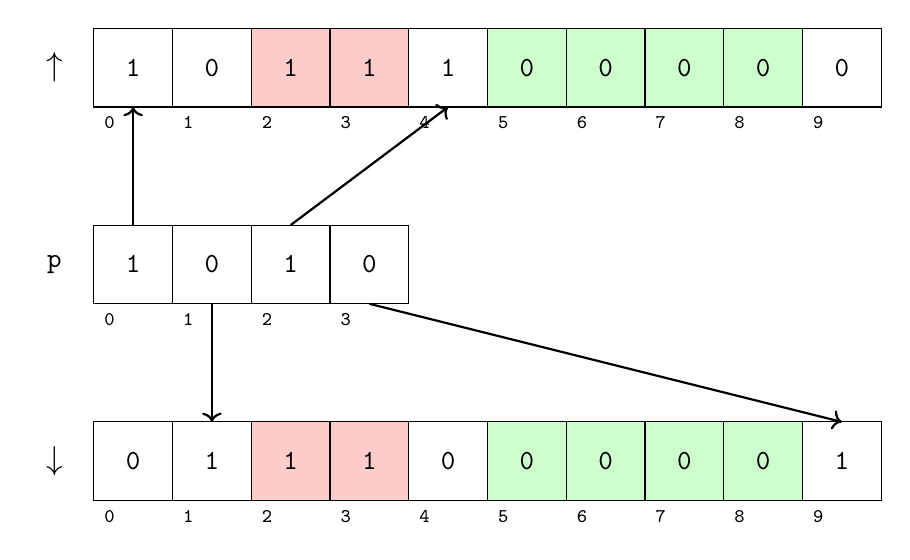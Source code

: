 \usetikzlibrary{shapes.geometric}

\begin{tikzpicture}[square/.style={regular polygon,regular polygon sides=4}]
   \node at (-0.5,2.5) { \large $\uparrow$ };
   \node at (-0.5,-2.5) { \large $\downarrow$ };

    % Up and Down strings
	\foreach \x in {0,...,9} {
	 	\draw[fill=green!20!white] (\x,2) rectangle (\x+1,3);
	 	\draw[fill=green!20!white] (\x,-2) rectangle (\x+1,-3);
		\node at (\x+0.2,1.8) { \scriptsize \texttt{\x} };
		\node at (\x+0.2,-3.2) { \scriptsize \texttt{\x} };
	}

    % p
   \node at (-0.5,0) { $\mathtt{p}$ };
	\foreach \x in {0,...,3} {
	 	\draw[fill=white] (\x,-0.5) rectangle (\x+1,0.5) ;	
		\node at (\x+0.2,-0.7) { \scriptsize \texttt{\x} };
	}

    % Singly occupied
	\foreach[evaluate=\y using int(\x*\x), evaluate=\z using int((-1)^(\y))] \x in {0,...,3} { 

	 	\draw[fill=white] (\y,2*\z) rectangle (\y+1,3*\z);
	 	\draw[fill=white] (\y,-2*\z) rectangle (\y+1,-3*\z);
		\draw [<-,thick] (\y+0.5,2*\z) -- (\x+0.5,0.5*\z);
		\node at (\y+0.5,\z*2.5) { \texttt{1} };
		\node at (\y+0.5,-\z*2.5) { \texttt{0} };

	}

    % Doubly occupied
	\foreach \x in {2,3} {
 		\draw[fill=red!20!white] (\x,2) rectangle (\x+1,3);
 		\draw[fill=red!20!white] (\x,-2) rectangle (\x+1,-3);
		\node at (\x+0.5,2.5) { \texttt{1} };
		\node at (\x+0.5,-2.5) { \texttt{1} };
	}

    % Unoccupied
	\foreach \x in {5,6,7,8} {
		\node at (\x+0.5,2.5) { \texttt{0} };
		\node at (\x+0.5,-2.5) { \texttt{0} };
	}

    % Up in p (1)
	\foreach \x in {0,2} {
		\node at (\x+0.5,0.) { \texttt{1} };
	}

    % Down in p (0)
	\foreach \x in {1,3} {
		\node at (\x+0.5,0.) { \texttt{0} };
	}


\end{tikzpicture}